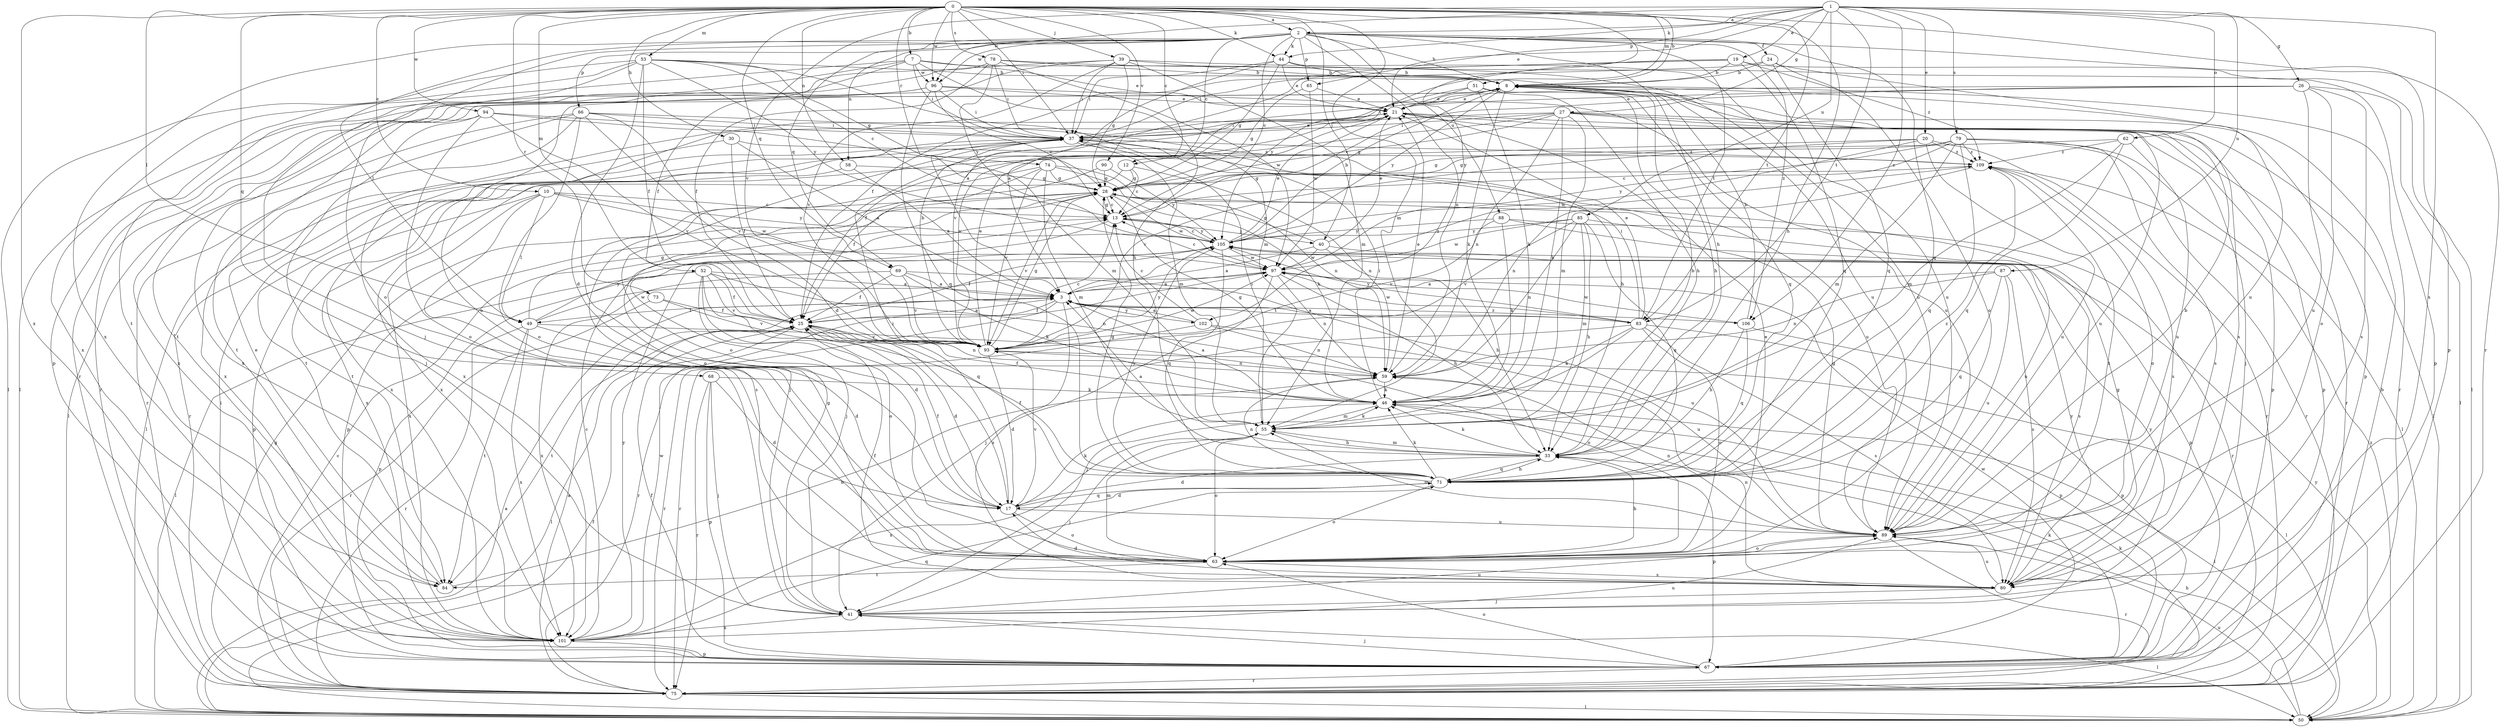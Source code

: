 strict digraph  {
0;
1;
2;
3;
7;
8;
10;
12;
13;
17;
19;
20;
21;
24;
25;
26;
27;
28;
30;
33;
37;
39;
40;
41;
44;
46;
49;
50;
51;
52;
53;
55;
58;
59;
62;
63;
65;
66;
67;
68;
69;
71;
73;
74;
75;
78;
79;
80;
83;
84;
85;
87;
88;
89;
90;
93;
94;
96;
97;
101;
102;
105;
106;
109;
0 -> 2  [label=a];
0 -> 7  [label=b];
0 -> 8  [label=b];
0 -> 10  [label=c];
0 -> 12  [label=c];
0 -> 30  [label=h];
0 -> 33  [label=h];
0 -> 37  [label=i];
0 -> 39  [label=j];
0 -> 40  [label=j];
0 -> 44  [label=k];
0 -> 49  [label=l];
0 -> 51  [label=m];
0 -> 52  [label=m];
0 -> 53  [label=m];
0 -> 55  [label=m];
0 -> 58  [label=n];
0 -> 68  [label=q];
0 -> 69  [label=q];
0 -> 73  [label=r];
0 -> 74  [label=r];
0 -> 75  [label=r];
0 -> 78  [label=s];
0 -> 83  [label=t];
0 -> 90  [label=v];
0 -> 94  [label=w];
0 -> 96  [label=w];
0 -> 101  [label=x];
0 -> 102  [label=y];
1 -> 2  [label=a];
1 -> 19  [label=e];
1 -> 20  [label=e];
1 -> 21  [label=e];
1 -> 26  [label=g];
1 -> 27  [label=g];
1 -> 44  [label=k];
1 -> 62  [label=o];
1 -> 65  [label=p];
1 -> 79  [label=s];
1 -> 80  [label=s];
1 -> 83  [label=t];
1 -> 85  [label=u];
1 -> 87  [label=u];
1 -> 93  [label=v];
1 -> 96  [label=w];
1 -> 106  [label=z];
2 -> 8  [label=b];
2 -> 12  [label=c];
2 -> 13  [label=c];
2 -> 24  [label=f];
2 -> 33  [label=h];
2 -> 44  [label=k];
2 -> 49  [label=l];
2 -> 58  [label=n];
2 -> 59  [label=n];
2 -> 63  [label=o];
2 -> 65  [label=p];
2 -> 66  [label=p];
2 -> 67  [label=p];
2 -> 69  [label=q];
2 -> 71  [label=q];
2 -> 83  [label=t];
2 -> 88  [label=u];
2 -> 96  [label=w];
2 -> 101  [label=x];
2 -> 106  [label=z];
3 -> 25  [label=f];
3 -> 49  [label=l];
3 -> 75  [label=r];
3 -> 80  [label=s];
3 -> 83  [label=t];
3 -> 102  [label=y];
3 -> 106  [label=z];
3 -> 109  [label=z];
7 -> 21  [label=e];
7 -> 25  [label=f];
7 -> 33  [label=h];
7 -> 37  [label=i];
7 -> 67  [label=p];
7 -> 84  [label=t];
7 -> 89  [label=u];
7 -> 96  [label=w];
8 -> 21  [label=e];
8 -> 33  [label=h];
8 -> 46  [label=k];
8 -> 67  [label=p];
8 -> 75  [label=r];
8 -> 80  [label=s];
8 -> 84  [label=t];
8 -> 101  [label=x];
8 -> 105  [label=y];
10 -> 13  [label=c];
10 -> 49  [label=l];
10 -> 67  [label=p];
10 -> 80  [label=s];
10 -> 97  [label=w];
10 -> 101  [label=x];
10 -> 105  [label=y];
12 -> 13  [label=c];
12 -> 28  [label=g];
12 -> 59  [label=n];
12 -> 101  [label=x];
13 -> 28  [label=g];
13 -> 40  [label=j];
13 -> 41  [label=j];
13 -> 105  [label=y];
17 -> 25  [label=f];
17 -> 37  [label=i];
17 -> 46  [label=k];
17 -> 63  [label=o];
17 -> 71  [label=q];
17 -> 89  [label=u];
17 -> 93  [label=v];
19 -> 3  [label=a];
19 -> 8  [label=b];
19 -> 25  [label=f];
19 -> 50  [label=l];
19 -> 71  [label=q];
19 -> 105  [label=y];
19 -> 109  [label=z];
20 -> 75  [label=r];
20 -> 89  [label=u];
20 -> 93  [label=v];
20 -> 97  [label=w];
20 -> 101  [label=x];
20 -> 109  [label=z];
21 -> 37  [label=i];
21 -> 41  [label=j];
21 -> 67  [label=p];
21 -> 75  [label=r];
21 -> 93  [label=v];
24 -> 8  [label=b];
24 -> 37  [label=i];
24 -> 63  [label=o];
24 -> 71  [label=q];
24 -> 89  [label=u];
25 -> 3  [label=a];
25 -> 17  [label=d];
25 -> 50  [label=l];
25 -> 59  [label=n];
25 -> 84  [label=t];
25 -> 93  [label=v];
26 -> 13  [label=c];
26 -> 21  [label=e];
26 -> 37  [label=i];
26 -> 50  [label=l];
26 -> 63  [label=o];
26 -> 80  [label=s];
26 -> 89  [label=u];
27 -> 25  [label=f];
27 -> 28  [label=g];
27 -> 37  [label=i];
27 -> 46  [label=k];
27 -> 50  [label=l];
27 -> 55  [label=m];
27 -> 59  [label=n];
27 -> 67  [label=p];
27 -> 89  [label=u];
27 -> 101  [label=x];
28 -> 13  [label=c];
28 -> 67  [label=p];
28 -> 93  [label=v];
28 -> 97  [label=w];
30 -> 3  [label=a];
30 -> 25  [label=f];
30 -> 50  [label=l];
30 -> 109  [label=z];
33 -> 3  [label=a];
33 -> 8  [label=b];
33 -> 17  [label=d];
33 -> 46  [label=k];
33 -> 55  [label=m];
33 -> 67  [label=p];
33 -> 71  [label=q];
37 -> 21  [label=e];
37 -> 55  [label=m];
37 -> 63  [label=o];
37 -> 75  [label=r];
37 -> 84  [label=t];
37 -> 89  [label=u];
37 -> 101  [label=x];
37 -> 109  [label=z];
39 -> 8  [label=b];
39 -> 28  [label=g];
39 -> 37  [label=i];
39 -> 55  [label=m];
39 -> 63  [label=o];
39 -> 75  [label=r];
39 -> 89  [label=u];
39 -> 93  [label=v];
40 -> 3  [label=a];
40 -> 21  [label=e];
40 -> 28  [label=g];
40 -> 33  [label=h];
40 -> 80  [label=s];
40 -> 97  [label=w];
41 -> 28  [label=g];
41 -> 50  [label=l];
41 -> 89  [label=u];
41 -> 101  [label=x];
41 -> 105  [label=y];
44 -> 3  [label=a];
44 -> 8  [label=b];
44 -> 21  [label=e];
44 -> 28  [label=g];
44 -> 37  [label=i];
44 -> 67  [label=p];
46 -> 3  [label=a];
46 -> 25  [label=f];
46 -> 28  [label=g];
46 -> 37  [label=i];
46 -> 50  [label=l];
46 -> 55  [label=m];
49 -> 17  [label=d];
49 -> 28  [label=g];
49 -> 63  [label=o];
49 -> 75  [label=r];
49 -> 84  [label=t];
49 -> 97  [label=w];
49 -> 101  [label=x];
49 -> 105  [label=y];
50 -> 3  [label=a];
50 -> 25  [label=f];
50 -> 33  [label=h];
50 -> 89  [label=u];
50 -> 105  [label=y];
50 -> 109  [label=z];
51 -> 21  [label=e];
51 -> 33  [label=h];
51 -> 46  [label=k];
51 -> 71  [label=q];
51 -> 93  [label=v];
52 -> 3  [label=a];
52 -> 17  [label=d];
52 -> 25  [label=f];
52 -> 50  [label=l];
52 -> 59  [label=n];
52 -> 63  [label=o];
52 -> 67  [label=p];
52 -> 71  [label=q];
52 -> 93  [label=v];
53 -> 8  [label=b];
53 -> 13  [label=c];
53 -> 17  [label=d];
53 -> 25  [label=f];
53 -> 28  [label=g];
53 -> 41  [label=j];
53 -> 50  [label=l];
53 -> 55  [label=m];
53 -> 101  [label=x];
53 -> 105  [label=y];
55 -> 33  [label=h];
55 -> 37  [label=i];
55 -> 41  [label=j];
55 -> 46  [label=k];
55 -> 63  [label=o];
55 -> 101  [label=x];
58 -> 3  [label=a];
58 -> 28  [label=g];
58 -> 84  [label=t];
59 -> 21  [label=e];
59 -> 46  [label=k];
62 -> 28  [label=g];
62 -> 55  [label=m];
62 -> 71  [label=q];
62 -> 89  [label=u];
62 -> 109  [label=z];
63 -> 21  [label=e];
63 -> 33  [label=h];
63 -> 55  [label=m];
63 -> 80  [label=s];
63 -> 84  [label=t];
63 -> 109  [label=z];
65 -> 21  [label=e];
65 -> 28  [label=g];
65 -> 97  [label=w];
66 -> 17  [label=d];
66 -> 33  [label=h];
66 -> 37  [label=i];
66 -> 50  [label=l];
66 -> 63  [label=o];
66 -> 75  [label=r];
66 -> 93  [label=v];
66 -> 101  [label=x];
67 -> 25  [label=f];
67 -> 37  [label=i];
67 -> 41  [label=j];
67 -> 46  [label=k];
67 -> 63  [label=o];
67 -> 75  [label=r];
67 -> 97  [label=w];
68 -> 17  [label=d];
68 -> 41  [label=j];
68 -> 46  [label=k];
68 -> 67  [label=p];
68 -> 75  [label=r];
69 -> 3  [label=a];
69 -> 25  [label=f];
69 -> 46  [label=k];
69 -> 89  [label=u];
69 -> 93  [label=v];
69 -> 101  [label=x];
71 -> 17  [label=d];
71 -> 25  [label=f];
71 -> 28  [label=g];
71 -> 33  [label=h];
71 -> 46  [label=k];
71 -> 59  [label=n];
71 -> 63  [label=o];
71 -> 105  [label=y];
71 -> 109  [label=z];
73 -> 25  [label=f];
73 -> 75  [label=r];
73 -> 93  [label=v];
74 -> 25  [label=f];
74 -> 28  [label=g];
74 -> 46  [label=k];
74 -> 55  [label=m];
74 -> 59  [label=n];
74 -> 63  [label=o];
74 -> 93  [label=v];
75 -> 3  [label=a];
75 -> 8  [label=b];
75 -> 13  [label=c];
75 -> 28  [label=g];
75 -> 46  [label=k];
75 -> 50  [label=l];
78 -> 8  [label=b];
78 -> 25  [label=f];
78 -> 37  [label=i];
78 -> 50  [label=l];
78 -> 89  [label=u];
78 -> 97  [label=w];
78 -> 105  [label=y];
79 -> 13  [label=c];
79 -> 28  [label=g];
79 -> 50  [label=l];
79 -> 55  [label=m];
79 -> 71  [label=q];
79 -> 75  [label=r];
79 -> 80  [label=s];
79 -> 105  [label=y];
79 -> 109  [label=z];
80 -> 17  [label=d];
80 -> 25  [label=f];
80 -> 28  [label=g];
80 -> 41  [label=j];
80 -> 59  [label=n];
80 -> 89  [label=u];
80 -> 105  [label=y];
83 -> 3  [label=a];
83 -> 21  [label=e];
83 -> 37  [label=i];
83 -> 41  [label=j];
83 -> 46  [label=k];
83 -> 63  [label=o];
83 -> 67  [label=p];
83 -> 75  [label=r];
83 -> 80  [label=s];
83 -> 97  [label=w];
83 -> 105  [label=y];
84 -> 21  [label=e];
84 -> 59  [label=n];
85 -> 33  [label=h];
85 -> 55  [label=m];
85 -> 59  [label=n];
85 -> 71  [label=q];
85 -> 89  [label=u];
85 -> 93  [label=v];
85 -> 97  [label=w];
85 -> 105  [label=y];
87 -> 3  [label=a];
87 -> 59  [label=n];
87 -> 71  [label=q];
87 -> 80  [label=s];
87 -> 89  [label=u];
88 -> 46  [label=k];
88 -> 67  [label=p];
88 -> 75  [label=r];
88 -> 93  [label=v];
88 -> 105  [label=y];
89 -> 8  [label=b];
89 -> 28  [label=g];
89 -> 55  [label=m];
89 -> 59  [label=n];
89 -> 63  [label=o];
89 -> 75  [label=r];
90 -> 28  [label=g];
90 -> 41  [label=j];
90 -> 105  [label=y];
93 -> 8  [label=b];
93 -> 13  [label=c];
93 -> 17  [label=d];
93 -> 21  [label=e];
93 -> 28  [label=g];
93 -> 50  [label=l];
93 -> 59  [label=n];
93 -> 97  [label=w];
93 -> 105  [label=y];
94 -> 37  [label=i];
94 -> 41  [label=j];
94 -> 55  [label=m];
94 -> 63  [label=o];
94 -> 84  [label=t];
94 -> 93  [label=v];
96 -> 13  [label=c];
96 -> 21  [label=e];
96 -> 37  [label=i];
96 -> 71  [label=q];
96 -> 75  [label=r];
96 -> 89  [label=u];
96 -> 101  [label=x];
97 -> 3  [label=a];
97 -> 13  [label=c];
97 -> 33  [label=h];
97 -> 41  [label=j];
97 -> 59  [label=n];
101 -> 13  [label=c];
101 -> 67  [label=p];
101 -> 71  [label=q];
101 -> 89  [label=u];
101 -> 97  [label=w];
101 -> 105  [label=y];
102 -> 3  [label=a];
102 -> 13  [label=c];
102 -> 59  [label=n];
102 -> 75  [label=r];
102 -> 89  [label=u];
105 -> 8  [label=b];
105 -> 13  [label=c];
105 -> 21  [label=e];
105 -> 25  [label=f];
105 -> 71  [label=q];
105 -> 97  [label=w];
106 -> 8  [label=b];
106 -> 33  [label=h];
106 -> 67  [label=p];
106 -> 71  [label=q];
106 -> 97  [label=w];
109 -> 28  [label=g];
109 -> 59  [label=n];
109 -> 63  [label=o];
109 -> 80  [label=s];
}
